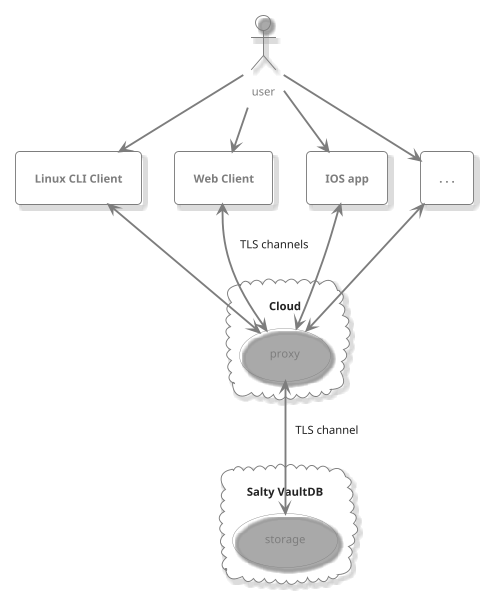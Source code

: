 @startuml
!theme materia-outline
skinparam sequenceMessageAlign center
skinparam monochrome true
skinparam ranksep 45
skinparam dpi 90
skinparam arrowThickness 1
skinparam packageTitleAlignment left
skinparam usecaseBorderThickness 0.4
skinparam defaultFontSize 12
skinparam rectangleBorderThickness 1

cloud "Cloud" {
(proxy) as cloud
}
cloud "<b>Salty VaultDB</b>"{
(storage)
}
rectangle "<b>Linux CLI Client</b>" as cli_client
rectangle "<b>Web Client</b>" as web_cli
rectangle "<b>IOS app</b>" as ios
rectangle "<b>. . .</b>" as others

Actor user
user ==> cli_client
user ==>  web_cli
user ==> ios
user ==> others
cli_client <==> (cloud)
web_cli <==> (cloud): TLS channels
ios <==> cloud
others <==> cloud
(cloud) <==> (storage) : TLS channel
@enduml